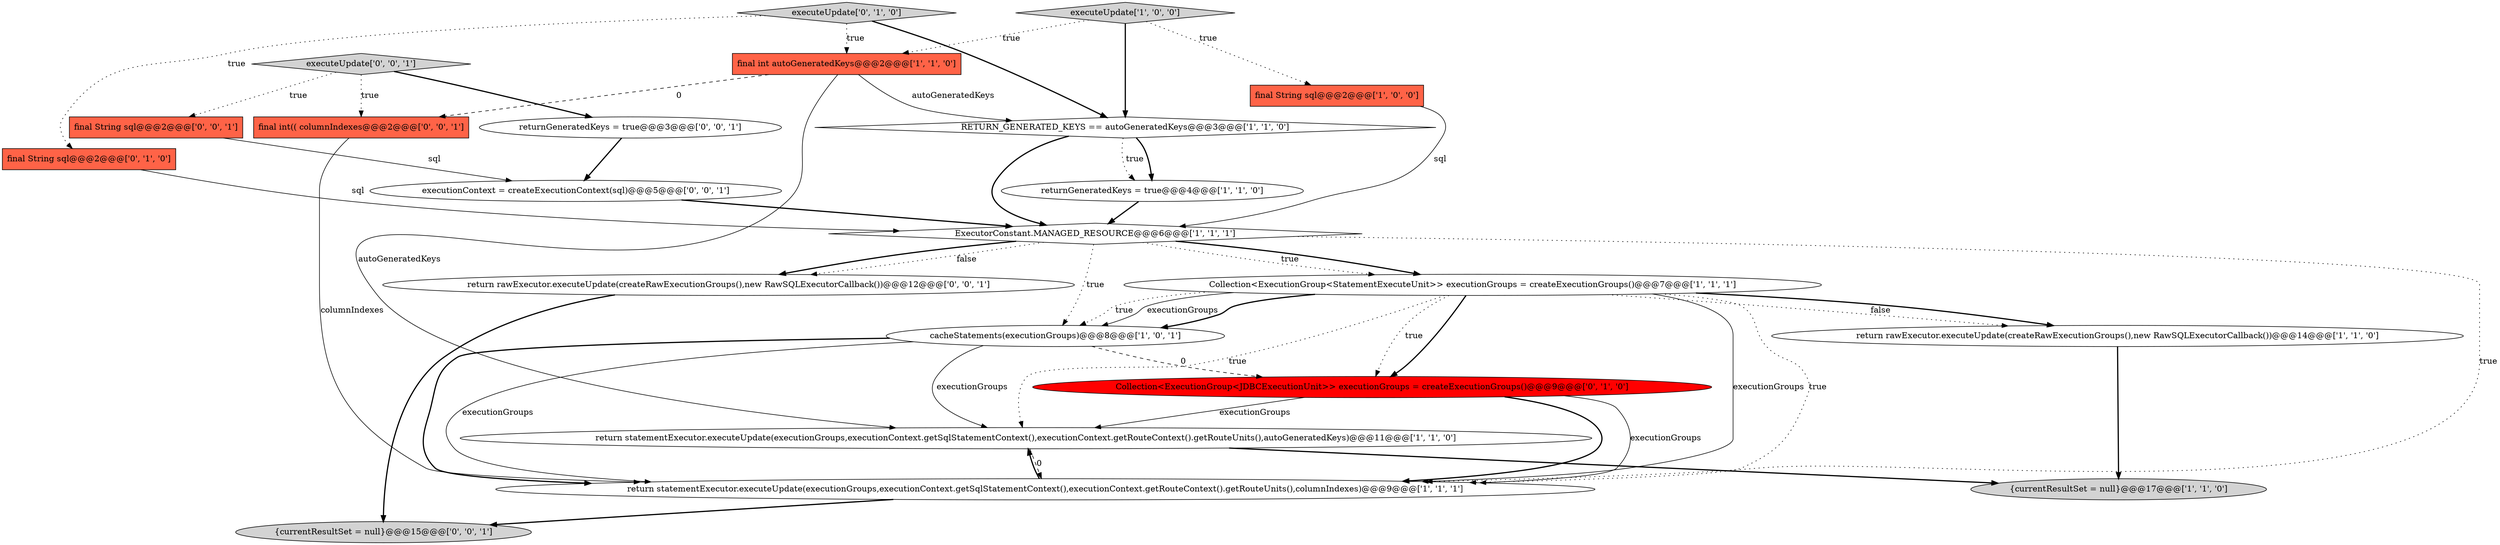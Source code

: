 digraph {
12 [style = filled, label = "executeUpdate['0', '1', '0']", fillcolor = lightgray, shape = diamond image = "AAA0AAABBB2BBB"];
19 [style = filled, label = "return rawExecutor.executeUpdate(createRawExecutionGroups(),new RawSQLExecutorCallback())@@@12@@@['0', '0', '1']", fillcolor = white, shape = ellipse image = "AAA0AAABBB3BBB"];
5 [style = filled, label = "return rawExecutor.executeUpdate(createRawExecutionGroups(),new RawSQLExecutorCallback())@@@14@@@['1', '1', '0']", fillcolor = white, shape = ellipse image = "AAA0AAABBB1BBB"];
8 [style = filled, label = "return statementExecutor.executeUpdate(executionGroups,executionContext.getSqlStatementContext(),executionContext.getRouteContext().getRouteUnits(),columnIndexes)@@@9@@@['1', '1', '1']", fillcolor = white, shape = ellipse image = "AAA0AAABBB1BBB"];
9 [style = filled, label = "final int autoGeneratedKeys@@@2@@@['1', '1', '0']", fillcolor = tomato, shape = box image = "AAA0AAABBB1BBB"];
17 [style = filled, label = "final String sql@@@2@@@['0', '0', '1']", fillcolor = tomato, shape = box image = "AAA0AAABBB3BBB"];
4 [style = filled, label = "ExecutorConstant.MANAGED_RESOURCE@@@6@@@['1', '1', '1']", fillcolor = white, shape = diamond image = "AAA0AAABBB1BBB"];
0 [style = filled, label = "Collection<ExecutionGroup<StatementExecuteUnit>> executionGroups = createExecutionGroups()@@@7@@@['1', '1', '1']", fillcolor = white, shape = ellipse image = "AAA0AAABBB1BBB"];
10 [style = filled, label = "cacheStatements(executionGroups)@@@8@@@['1', '0', '1']", fillcolor = white, shape = ellipse image = "AAA0AAABBB1BBB"];
1 [style = filled, label = "return statementExecutor.executeUpdate(executionGroups,executionContext.getSqlStatementContext(),executionContext.getRouteContext().getRouteUnits(),autoGeneratedKeys)@@@11@@@['1', '1', '0']", fillcolor = white, shape = ellipse image = "AAA0AAABBB1BBB"];
20 [style = filled, label = "executionContext = createExecutionContext(sql)@@@5@@@['0', '0', '1']", fillcolor = white, shape = ellipse image = "AAA0AAABBB3BBB"];
2 [style = filled, label = "returnGeneratedKeys = true@@@4@@@['1', '1', '0']", fillcolor = white, shape = ellipse image = "AAA0AAABBB1BBB"];
15 [style = filled, label = "executeUpdate['0', '0', '1']", fillcolor = lightgray, shape = diamond image = "AAA0AAABBB3BBB"];
11 [style = filled, label = "executeUpdate['1', '0', '0']", fillcolor = lightgray, shape = diamond image = "AAA0AAABBB1BBB"];
13 [style = filled, label = "final String sql@@@2@@@['0', '1', '0']", fillcolor = tomato, shape = box image = "AAA0AAABBB2BBB"];
18 [style = filled, label = "final int(( columnIndexes@@@2@@@['0', '0', '1']", fillcolor = tomato, shape = box image = "AAA0AAABBB3BBB"];
21 [style = filled, label = "{currentResultSet = null}@@@15@@@['0', '0', '1']", fillcolor = lightgray, shape = ellipse image = "AAA0AAABBB3BBB"];
16 [style = filled, label = "returnGeneratedKeys = true@@@3@@@['0', '0', '1']", fillcolor = white, shape = ellipse image = "AAA0AAABBB3BBB"];
7 [style = filled, label = "RETURN_GENERATED_KEYS == autoGeneratedKeys@@@3@@@['1', '1', '0']", fillcolor = white, shape = diamond image = "AAA0AAABBB1BBB"];
3 [style = filled, label = "{currentResultSet = null}@@@17@@@['1', '1', '0']", fillcolor = lightgray, shape = ellipse image = "AAA0AAABBB1BBB"];
6 [style = filled, label = "final String sql@@@2@@@['1', '0', '0']", fillcolor = tomato, shape = box image = "AAA0AAABBB1BBB"];
14 [style = filled, label = "Collection<ExecutionGroup<JDBCExecutionUnit>> executionGroups = createExecutionGroups()@@@9@@@['0', '1', '0']", fillcolor = red, shape = ellipse image = "AAA1AAABBB2BBB"];
5->3 [style = bold, label=""];
7->2 [style = dotted, label="true"];
10->1 [style = solid, label="executionGroups"];
0->10 [style = dotted, label="true"];
4->10 [style = dotted, label="true"];
6->4 [style = solid, label="sql"];
9->18 [style = dashed, label="0"];
4->19 [style = dotted, label="false"];
4->0 [style = dotted, label="true"];
15->18 [style = dotted, label="true"];
4->19 [style = bold, label=""];
14->1 [style = solid, label="executionGroups"];
1->3 [style = bold, label=""];
0->10 [style = solid, label="executionGroups"];
4->8 [style = dotted, label="true"];
11->9 [style = dotted, label="true"];
7->4 [style = bold, label=""];
15->16 [style = bold, label=""];
2->4 [style = bold, label=""];
12->7 [style = bold, label=""];
17->20 [style = solid, label="sql"];
4->0 [style = bold, label=""];
20->4 [style = bold, label=""];
15->17 [style = dotted, label="true"];
0->8 [style = dotted, label="true"];
8->1 [style = bold, label=""];
0->10 [style = bold, label=""];
12->13 [style = dotted, label="true"];
0->14 [style = bold, label=""];
9->1 [style = solid, label="autoGeneratedKeys"];
13->4 [style = solid, label="sql"];
14->8 [style = solid, label="executionGroups"];
10->8 [style = bold, label=""];
11->6 [style = dotted, label="true"];
7->2 [style = bold, label=""];
11->7 [style = bold, label=""];
0->5 [style = dotted, label="false"];
8->21 [style = bold, label=""];
1->8 [style = dashed, label="0"];
0->14 [style = dotted, label="true"];
0->8 [style = solid, label="executionGroups"];
14->8 [style = bold, label=""];
18->8 [style = solid, label="columnIndexes"];
16->20 [style = bold, label=""];
9->7 [style = solid, label="autoGeneratedKeys"];
10->8 [style = solid, label="executionGroups"];
10->14 [style = dashed, label="0"];
0->5 [style = bold, label=""];
0->1 [style = dotted, label="true"];
12->9 [style = dotted, label="true"];
19->21 [style = bold, label=""];
}
